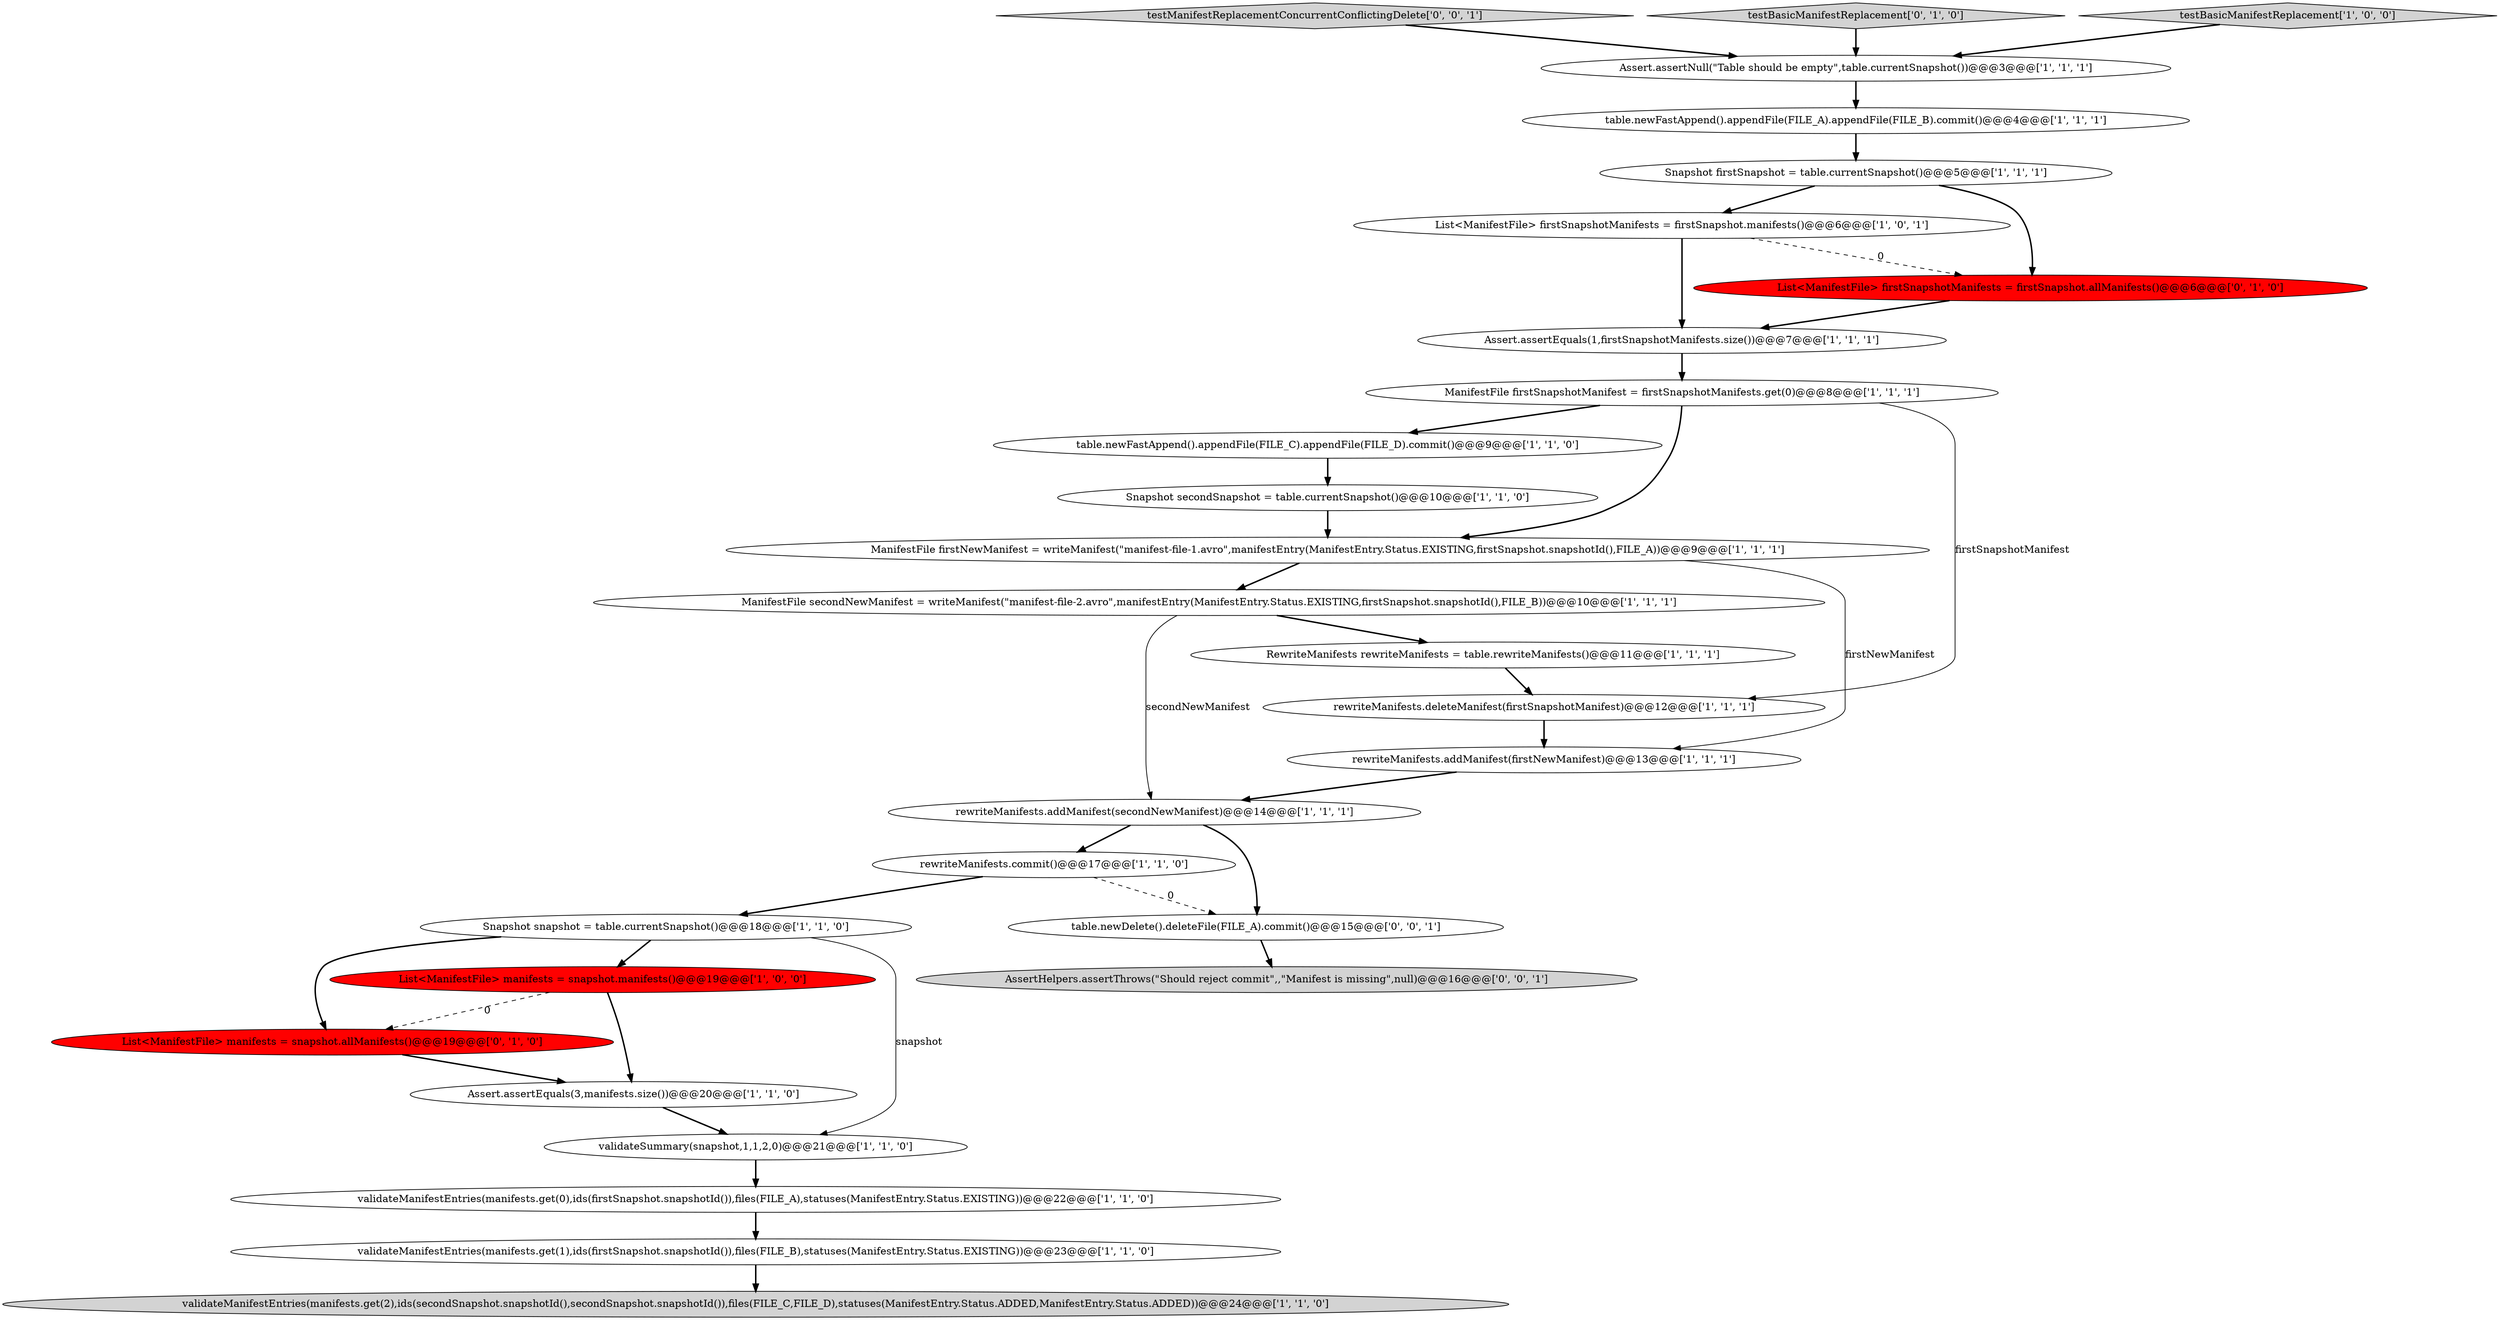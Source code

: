 digraph {
2 [style = filled, label = "validateSummary(snapshot,1,1,2,0)@@@21@@@['1', '1', '0']", fillcolor = white, shape = ellipse image = "AAA0AAABBB1BBB"];
1 [style = filled, label = "List<ManifestFile> firstSnapshotManifests = firstSnapshot.manifests()@@@6@@@['1', '0', '1']", fillcolor = white, shape = ellipse image = "AAA0AAABBB1BBB"];
15 [style = filled, label = "validateManifestEntries(manifests.get(0),ids(firstSnapshot.snapshotId()),files(FILE_A),statuses(ManifestEntry.Status.EXISTING))@@@22@@@['1', '1', '0']", fillcolor = white, shape = ellipse image = "AAA0AAABBB1BBB"];
28 [style = filled, label = "AssertHelpers.assertThrows(\"Should reject commit\",,\"Manifest is missing\",null)@@@16@@@['0', '0', '1']", fillcolor = lightgray, shape = ellipse image = "AAA0AAABBB3BBB"];
4 [style = filled, label = "rewriteManifests.commit()@@@17@@@['1', '1', '0']", fillcolor = white, shape = ellipse image = "AAA0AAABBB1BBB"];
3 [style = filled, label = "table.newFastAppend().appendFile(FILE_C).appendFile(FILE_D).commit()@@@9@@@['1', '1', '0']", fillcolor = white, shape = ellipse image = "AAA0AAABBB1BBB"];
9 [style = filled, label = "Assert.assertEquals(3,manifests.size())@@@20@@@['1', '1', '0']", fillcolor = white, shape = ellipse image = "AAA0AAABBB1BBB"];
5 [style = filled, label = "validateManifestEntries(manifests.get(2),ids(secondSnapshot.snapshotId(),secondSnapshot.snapshotId()),files(FILE_C,FILE_D),statuses(ManifestEntry.Status.ADDED,ManifestEntry.Status.ADDED))@@@24@@@['1', '1', '0']", fillcolor = lightgray, shape = ellipse image = "AAA0AAABBB1BBB"];
13 [style = filled, label = "Snapshot snapshot = table.currentSnapshot()@@@18@@@['1', '1', '0']", fillcolor = white, shape = ellipse image = "AAA0AAABBB1BBB"];
16 [style = filled, label = "ManifestFile firstNewManifest = writeManifest(\"manifest-file-1.avro\",manifestEntry(ManifestEntry.Status.EXISTING,firstSnapshot.snapshotId(),FILE_A))@@@9@@@['1', '1', '1']", fillcolor = white, shape = ellipse image = "AAA0AAABBB1BBB"];
26 [style = filled, label = "testManifestReplacementConcurrentConflictingDelete['0', '0', '1']", fillcolor = lightgray, shape = diamond image = "AAA0AAABBB3BBB"];
21 [style = filled, label = "rewriteManifests.addManifest(firstNewManifest)@@@13@@@['1', '1', '1']", fillcolor = white, shape = ellipse image = "AAA0AAABBB1BBB"];
17 [style = filled, label = "validateManifestEntries(manifests.get(1),ids(firstSnapshot.snapshotId()),files(FILE_B),statuses(ManifestEntry.Status.EXISTING))@@@23@@@['1', '1', '0']", fillcolor = white, shape = ellipse image = "AAA0AAABBB1BBB"];
11 [style = filled, label = "ManifestFile secondNewManifest = writeManifest(\"manifest-file-2.avro\",manifestEntry(ManifestEntry.Status.EXISTING,firstSnapshot.snapshotId(),FILE_B))@@@10@@@['1', '1', '1']", fillcolor = white, shape = ellipse image = "AAA0AAABBB1BBB"];
14 [style = filled, label = "List<ManifestFile> manifests = snapshot.manifests()@@@19@@@['1', '0', '0']", fillcolor = red, shape = ellipse image = "AAA1AAABBB1BBB"];
19 [style = filled, label = "rewriteManifests.addManifest(secondNewManifest)@@@14@@@['1', '1', '1']", fillcolor = white, shape = ellipse image = "AAA0AAABBB1BBB"];
24 [style = filled, label = "List<ManifestFile> firstSnapshotManifests = firstSnapshot.allManifests()@@@6@@@['0', '1', '0']", fillcolor = red, shape = ellipse image = "AAA1AAABBB2BBB"];
12 [style = filled, label = "rewriteManifests.deleteManifest(firstSnapshotManifest)@@@12@@@['1', '1', '1']", fillcolor = white, shape = ellipse image = "AAA0AAABBB1BBB"];
22 [style = filled, label = "ManifestFile firstSnapshotManifest = firstSnapshotManifests.get(0)@@@8@@@['1', '1', '1']", fillcolor = white, shape = ellipse image = "AAA0AAABBB1BBB"];
20 [style = filled, label = "Snapshot secondSnapshot = table.currentSnapshot()@@@10@@@['1', '1', '0']", fillcolor = white, shape = ellipse image = "AAA0AAABBB1BBB"];
25 [style = filled, label = "testBasicManifestReplacement['0', '1', '0']", fillcolor = lightgray, shape = diamond image = "AAA0AAABBB2BBB"];
10 [style = filled, label = "testBasicManifestReplacement['1', '0', '0']", fillcolor = lightgray, shape = diamond image = "AAA0AAABBB1BBB"];
8 [style = filled, label = "Snapshot firstSnapshot = table.currentSnapshot()@@@5@@@['1', '1', '1']", fillcolor = white, shape = ellipse image = "AAA0AAABBB1BBB"];
0 [style = filled, label = "RewriteManifests rewriteManifests = table.rewriteManifests()@@@11@@@['1', '1', '1']", fillcolor = white, shape = ellipse image = "AAA0AAABBB1BBB"];
23 [style = filled, label = "List<ManifestFile> manifests = snapshot.allManifests()@@@19@@@['0', '1', '0']", fillcolor = red, shape = ellipse image = "AAA1AAABBB2BBB"];
27 [style = filled, label = "table.newDelete().deleteFile(FILE_A).commit()@@@15@@@['0', '0', '1']", fillcolor = white, shape = ellipse image = "AAA0AAABBB3BBB"];
6 [style = filled, label = "Assert.assertEquals(1,firstSnapshotManifests.size())@@@7@@@['1', '1', '1']", fillcolor = white, shape = ellipse image = "AAA0AAABBB1BBB"];
18 [style = filled, label = "Assert.assertNull(\"Table should be empty\",table.currentSnapshot())@@@3@@@['1', '1', '1']", fillcolor = white, shape = ellipse image = "AAA0AAABBB1BBB"];
7 [style = filled, label = "table.newFastAppend().appendFile(FILE_A).appendFile(FILE_B).commit()@@@4@@@['1', '1', '1']", fillcolor = white, shape = ellipse image = "AAA0AAABBB1BBB"];
10->18 [style = bold, label=""];
17->5 [style = bold, label=""];
16->11 [style = bold, label=""];
21->19 [style = bold, label=""];
6->22 [style = bold, label=""];
9->2 [style = bold, label=""];
12->21 [style = bold, label=""];
22->16 [style = bold, label=""];
11->19 [style = solid, label="secondNewManifest"];
0->12 [style = bold, label=""];
27->28 [style = bold, label=""];
4->13 [style = bold, label=""];
25->18 [style = bold, label=""];
4->27 [style = dashed, label="0"];
7->8 [style = bold, label=""];
22->3 [style = bold, label=""];
8->1 [style = bold, label=""];
15->17 [style = bold, label=""];
3->20 [style = bold, label=""];
1->6 [style = bold, label=""];
11->0 [style = bold, label=""];
14->23 [style = dashed, label="0"];
20->16 [style = bold, label=""];
1->24 [style = dashed, label="0"];
19->27 [style = bold, label=""];
2->15 [style = bold, label=""];
13->23 [style = bold, label=""];
22->12 [style = solid, label="firstSnapshotManifest"];
16->21 [style = solid, label="firstNewManifest"];
14->9 [style = bold, label=""];
19->4 [style = bold, label=""];
18->7 [style = bold, label=""];
13->2 [style = solid, label="snapshot"];
24->6 [style = bold, label=""];
23->9 [style = bold, label=""];
13->14 [style = bold, label=""];
26->18 [style = bold, label=""];
8->24 [style = bold, label=""];
}
